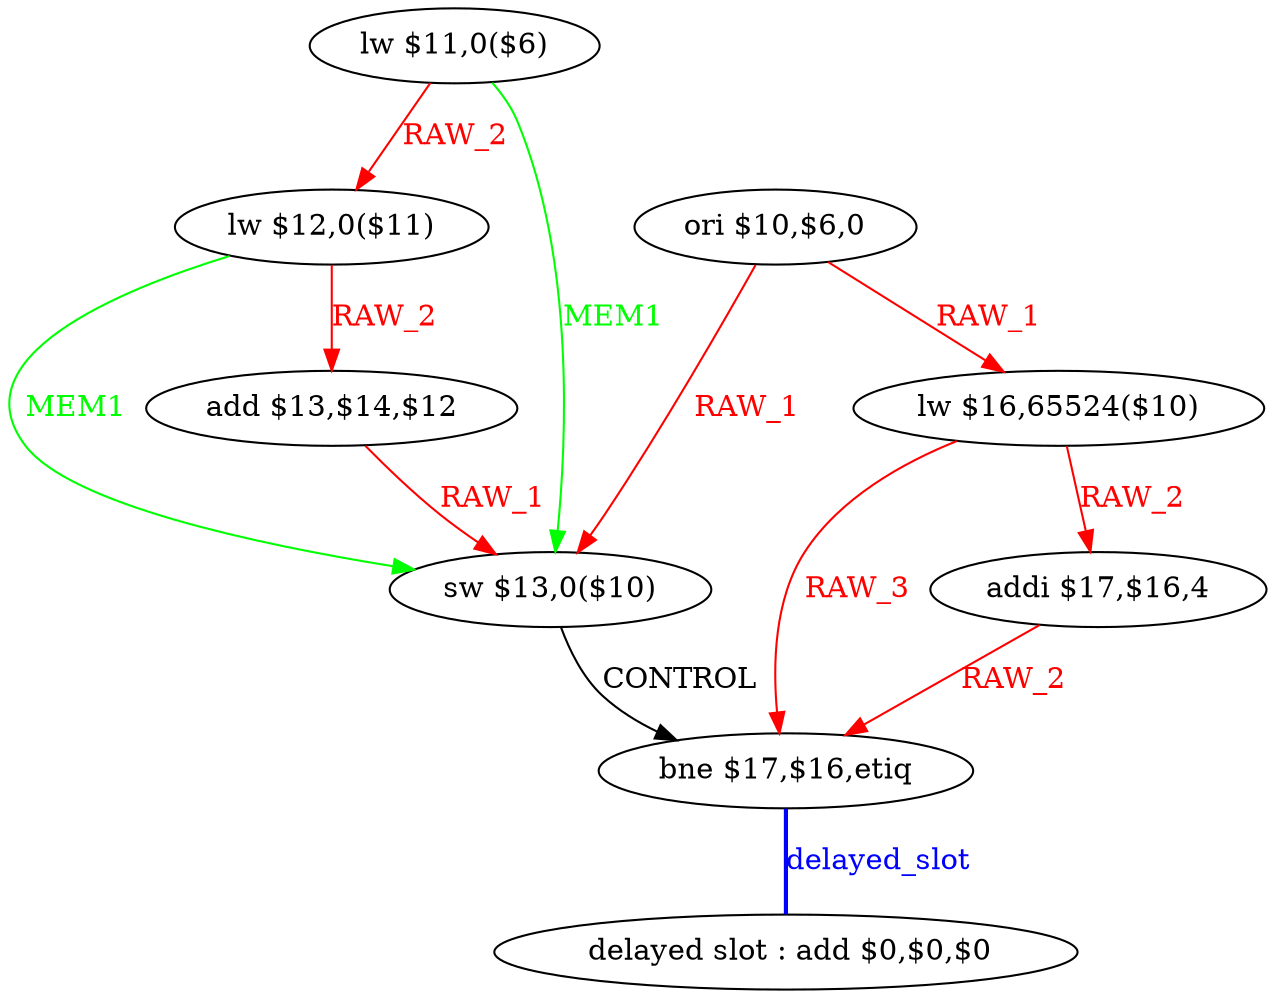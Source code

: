 digraph G1 {
node [shape = ellipse];
i8 [label = " delayed slot : add $0,$0,$0"] ;
i7 ->  i8 [style = bold, dir= none, fontcolor = blue, color = blue, label= "delayed_slot"];
i7 [label = "bne $17,$16,etiq"] ;
i0 [label = "lw $11,0($6)"] ;
i0 ->  i1 [color = red, fontcolor = red, label= "RAW_2"];
i0 ->  i4 [color = green, fontcolor = green, label= "MEM1"];
i1 [label = "lw $12,0($11)"] ;
i1 ->  i2 [color = red, fontcolor = red, label= "RAW_2"];
i1 ->  i4 [color = green, fontcolor = green, label= "MEM1"];
i2 [label = "add $13,$14,$12"] ;
i2 ->  i4 [color = red, fontcolor = red, label= "RAW_1"];
i4 [label = "sw $13,0($10)"] ;
i4 ->  i7 [label= "CONTROL"];
i3 [label = "ori $10,$6,0"] ;
i3 ->  i4 [color = red, fontcolor = red, label= "RAW_1"];
i3 ->  i5 [color = red, fontcolor = red, label= "RAW_1"];
i5 [label = "lw $16,65524($10)"] ;
i5 ->  i6 [color = red, fontcolor = red, label= "RAW_2"];
i5 ->  i7 [color = red, fontcolor = red, label= "RAW_3"];
i6 [label = "addi $17,$16,4"] ;
i6 ->  i7 [color = red, fontcolor = red, label= "RAW_2"];
}
